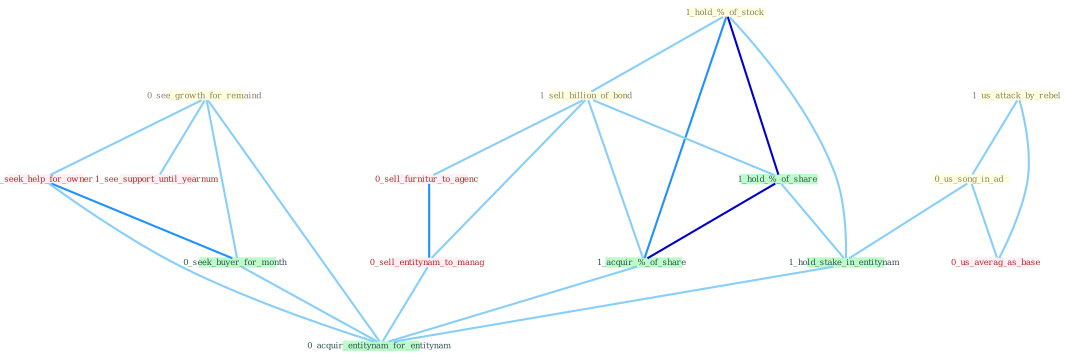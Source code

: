 Graph G{ 
    node
    [shape=polygon,style=filled,width=.5,height=.06,color="#BDFCC9",fixedsize=true,fontsize=4,
    fontcolor="#2f4f4f"];
    {node
    [color="#ffffe0", fontcolor="#8b7d6b"] "0_see_growth_for_remaind " "1_hold_%_of_stock " "1_sell_billion_of_bond " "1_us_attack_by_rebel " "0_us_song_in_ad "}
{node [color="#fff0f5", fontcolor="#b22222"] "1_seek_help_for_owner " "1_see_support_until_yearnum " "0_sell_furnitur_to_agenc " "0_us_averag_as_base " "0_sell_entitynam_to_manag "}
edge [color="#B0E2FF"];

	"0_see_growth_for_remaind " -- "1_seek_help_for_owner " [w="1", color="#87cefa" ];
	"0_see_growth_for_remaind " -- "0_seek_buyer_for_month " [w="1", color="#87cefa" ];
	"0_see_growth_for_remaind " -- "1_see_support_until_yearnum " [w="1", color="#87cefa" ];
	"0_see_growth_for_remaind " -- "0_acquir_entitynam_for_entitynam " [w="1", color="#87cefa" ];
	"1_hold_%_of_stock " -- "1_sell_billion_of_bond " [w="1", color="#87cefa" ];
	"1_hold_%_of_stock " -- "1_hold_%_of_share " [w="3", color="#0000cd" , len=0.6];
	"1_hold_%_of_stock " -- "1_hold_stake_in_entitynam " [w="1", color="#87cefa" ];
	"1_hold_%_of_stock " -- "1_acquir_%_of_share " [w="2", color="#1e90ff" , len=0.8];
	"1_sell_billion_of_bond " -- "1_hold_%_of_share " [w="1", color="#87cefa" ];
	"1_sell_billion_of_bond " -- "1_acquir_%_of_share " [w="1", color="#87cefa" ];
	"1_sell_billion_of_bond " -- "0_sell_furnitur_to_agenc " [w="1", color="#87cefa" ];
	"1_sell_billion_of_bond " -- "0_sell_entitynam_to_manag " [w="1", color="#87cefa" ];
	"1_us_attack_by_rebel " -- "0_us_song_in_ad " [w="1", color="#87cefa" ];
	"1_us_attack_by_rebel " -- "0_us_averag_as_base " [w="1", color="#87cefa" ];
	"0_us_song_in_ad " -- "1_hold_stake_in_entitynam " [w="1", color="#87cefa" ];
	"0_us_song_in_ad " -- "0_us_averag_as_base " [w="1", color="#87cefa" ];
	"1_hold_%_of_share " -- "1_hold_stake_in_entitynam " [w="1", color="#87cefa" ];
	"1_hold_%_of_share " -- "1_acquir_%_of_share " [w="3", color="#0000cd" , len=0.6];
	"1_hold_stake_in_entitynam " -- "0_acquir_entitynam_for_entitynam " [w="1", color="#87cefa" ];
	"1_seek_help_for_owner " -- "0_seek_buyer_for_month " [w="2", color="#1e90ff" , len=0.8];
	"1_seek_help_for_owner " -- "0_acquir_entitynam_for_entitynam " [w="1", color="#87cefa" ];
	"0_seek_buyer_for_month " -- "0_acquir_entitynam_for_entitynam " [w="1", color="#87cefa" ];
	"1_acquir_%_of_share " -- "0_acquir_entitynam_for_entitynam " [w="1", color="#87cefa" ];
	"0_sell_furnitur_to_agenc " -- "0_sell_entitynam_to_manag " [w="2", color="#1e90ff" , len=0.8];
	"0_sell_entitynam_to_manag " -- "0_acquir_entitynam_for_entitynam " [w="1", color="#87cefa" ];
}